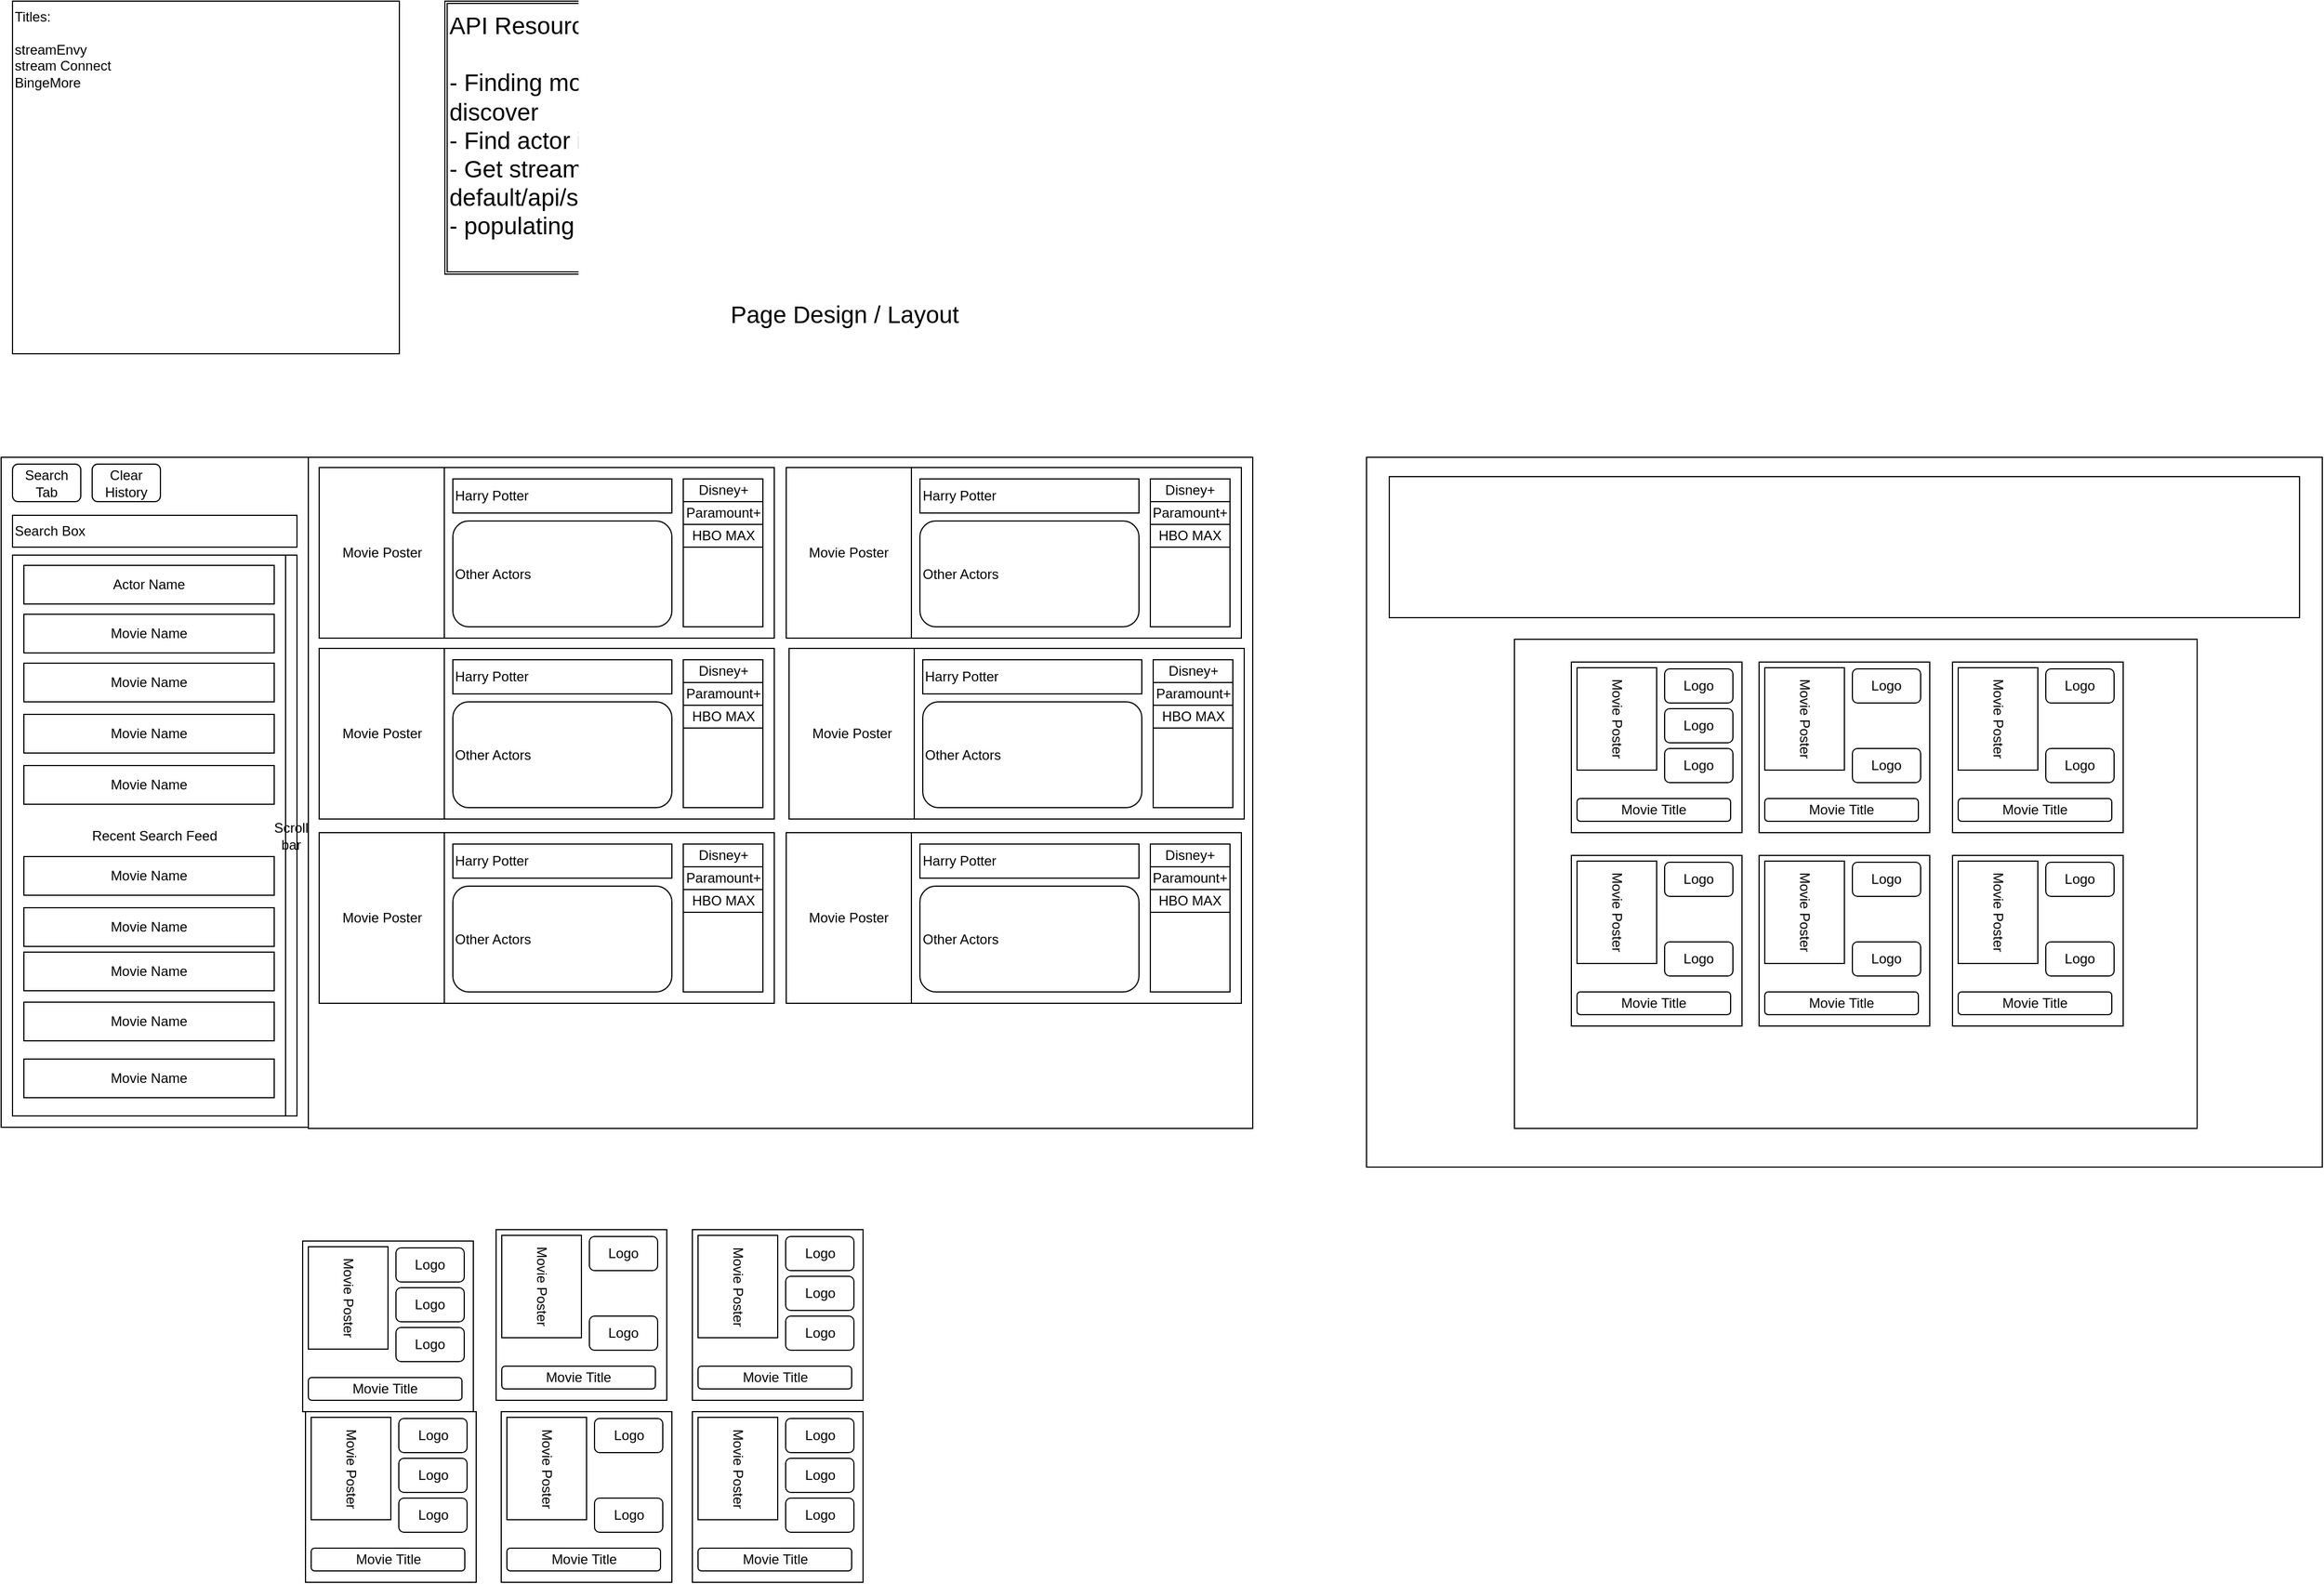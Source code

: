 <mxfile version="20.1.1" type="github" pages="3">
  <diagram id="Ak_6PLhMbCiVXatLOwjV" name="Page Layout">
    <mxGraphModel dx="1117" dy="2719" grid="1" gridSize="10" guides="1" tooltips="1" connect="1" arrows="1" fold="1" page="1" pageScale="1" pageWidth="850" pageHeight="1100" math="0" shadow="0">
      <root>
        <mxCell id="0" />
        <mxCell id="1" parent="0" />
        <mxCell id="VjZ6RCnpF5j11ZpRup7t-1" value="" style="rounded=0;whiteSpace=wrap;html=1;" parent="1" vertex="1">
          <mxGeometry x="290" y="81" width="830" height="590" as="geometry" />
        </mxCell>
        <mxCell id="VjZ6RCnpF5j11ZpRup7t-2" value="" style="rounded=0;whiteSpace=wrap;html=1;" parent="1" vertex="1">
          <mxGeometry x="20" y="81" width="270" height="589" as="geometry" />
        </mxCell>
        <mxCell id="VjZ6RCnpF5j11ZpRup7t-5" value="" style="whiteSpace=wrap;html=1;aspect=fixed;" parent="1" vertex="1">
          <mxGeometry x="285" y="770" width="150" height="150" as="geometry" />
        </mxCell>
        <mxCell id="VjZ6RCnpF5j11ZpRup7t-6" value="Movie Poster" style="rounded=0;whiteSpace=wrap;html=1;rotation=90;" parent="1" vertex="1">
          <mxGeometry x="280" y="785" width="90" height="70" as="geometry" />
        </mxCell>
        <mxCell id="VjZ6RCnpF5j11ZpRup7t-7" value="Logo" style="rounded=1;whiteSpace=wrap;html=1;" parent="1" vertex="1">
          <mxGeometry x="367" y="776" width="60" height="30" as="geometry" />
        </mxCell>
        <mxCell id="VjZ6RCnpF5j11ZpRup7t-8" value="Logo" style="rounded=1;whiteSpace=wrap;html=1;" parent="1" vertex="1">
          <mxGeometry x="367" y="811" width="60" height="30" as="geometry" />
        </mxCell>
        <mxCell id="VjZ6RCnpF5j11ZpRup7t-9" value="Logo" style="rounded=1;whiteSpace=wrap;html=1;" parent="1" vertex="1">
          <mxGeometry x="367" y="846" width="60" height="30" as="geometry" />
        </mxCell>
        <mxCell id="VjZ6RCnpF5j11ZpRup7t-10" value="Movie Title" style="rounded=1;whiteSpace=wrap;html=1;" parent="1" vertex="1">
          <mxGeometry x="290" y="890" width="135" height="20" as="geometry" />
        </mxCell>
        <mxCell id="VjZ6RCnpF5j11ZpRup7t-11" value="" style="whiteSpace=wrap;html=1;aspect=fixed;" parent="1" vertex="1">
          <mxGeometry x="455" y="760" width="150" height="150" as="geometry" />
        </mxCell>
        <mxCell id="VjZ6RCnpF5j11ZpRup7t-12" value="Movie Poster" style="rounded=0;whiteSpace=wrap;html=1;rotation=90;" parent="1" vertex="1">
          <mxGeometry x="450" y="775" width="90" height="70" as="geometry" />
        </mxCell>
        <mxCell id="VjZ6RCnpF5j11ZpRup7t-13" value="Movie Title" style="rounded=1;whiteSpace=wrap;html=1;" parent="1" vertex="1">
          <mxGeometry x="460" y="880" width="135" height="20" as="geometry" />
        </mxCell>
        <mxCell id="VjZ6RCnpF5j11ZpRup7t-14" value="Logo" style="rounded=1;whiteSpace=wrap;html=1;" parent="1" vertex="1">
          <mxGeometry x="537" y="836" width="60" height="30" as="geometry" />
        </mxCell>
        <mxCell id="VjZ6RCnpF5j11ZpRup7t-15" value="Logo" style="rounded=1;whiteSpace=wrap;html=1;" parent="1" vertex="1">
          <mxGeometry x="537" y="766" width="60" height="30" as="geometry" />
        </mxCell>
        <mxCell id="VjZ6RCnpF5j11ZpRup7t-26" value="" style="rounded=0;whiteSpace=wrap;html=1;" parent="1" vertex="1">
          <mxGeometry x="1220" y="81" width="840" height="624" as="geometry" />
        </mxCell>
        <mxCell id="VjZ6RCnpF5j11ZpRup7t-27" value="" style="rounded=0;whiteSpace=wrap;html=1;" parent="1" vertex="1">
          <mxGeometry x="1240" y="98" width="800" height="124" as="geometry" />
        </mxCell>
        <mxCell id="VjZ6RCnpF5j11ZpRup7t-28" value="" style="rounded=0;whiteSpace=wrap;html=1;" parent="1" vertex="1">
          <mxGeometry x="1350" y="241" width="600" height="430" as="geometry" />
        </mxCell>
        <mxCell id="VjZ6RCnpF5j11ZpRup7t-29" value="" style="whiteSpace=wrap;html=1;aspect=fixed;" parent="1" vertex="1">
          <mxGeometry x="1400" y="261" width="150" height="150" as="geometry" />
        </mxCell>
        <mxCell id="VjZ6RCnpF5j11ZpRup7t-30" value="Movie Poster" style="rounded=0;whiteSpace=wrap;html=1;rotation=90;" parent="1" vertex="1">
          <mxGeometry x="1395" y="276" width="90" height="70" as="geometry" />
        </mxCell>
        <mxCell id="VjZ6RCnpF5j11ZpRup7t-31" value="Logo" style="rounded=1;whiteSpace=wrap;html=1;" parent="1" vertex="1">
          <mxGeometry x="1482" y="267" width="60" height="30" as="geometry" />
        </mxCell>
        <mxCell id="VjZ6RCnpF5j11ZpRup7t-32" value="Logo" style="rounded=1;whiteSpace=wrap;html=1;" parent="1" vertex="1">
          <mxGeometry x="1482" y="302" width="60" height="30" as="geometry" />
        </mxCell>
        <mxCell id="VjZ6RCnpF5j11ZpRup7t-33" value="Logo" style="rounded=1;whiteSpace=wrap;html=1;" parent="1" vertex="1">
          <mxGeometry x="1482" y="337" width="60" height="30" as="geometry" />
        </mxCell>
        <mxCell id="VjZ6RCnpF5j11ZpRup7t-34" value="Movie Title" style="rounded=1;whiteSpace=wrap;html=1;" parent="1" vertex="1">
          <mxGeometry x="1405" y="381" width="135" height="20" as="geometry" />
        </mxCell>
        <mxCell id="VjZ6RCnpF5j11ZpRup7t-35" value="" style="whiteSpace=wrap;html=1;aspect=fixed;" parent="1" vertex="1">
          <mxGeometry x="1565" y="261" width="150" height="150" as="geometry" />
        </mxCell>
        <mxCell id="VjZ6RCnpF5j11ZpRup7t-36" value="Movie Poster" style="rounded=0;whiteSpace=wrap;html=1;rotation=90;" parent="1" vertex="1">
          <mxGeometry x="1560" y="276" width="90" height="70" as="geometry" />
        </mxCell>
        <mxCell id="VjZ6RCnpF5j11ZpRup7t-37" value="Movie Title" style="rounded=1;whiteSpace=wrap;html=1;" parent="1" vertex="1">
          <mxGeometry x="1570" y="381" width="135" height="20" as="geometry" />
        </mxCell>
        <mxCell id="VjZ6RCnpF5j11ZpRup7t-38" value="Logo" style="rounded=1;whiteSpace=wrap;html=1;" parent="1" vertex="1">
          <mxGeometry x="1647" y="337" width="60" height="30" as="geometry" />
        </mxCell>
        <mxCell id="VjZ6RCnpF5j11ZpRup7t-39" value="Logo" style="rounded=1;whiteSpace=wrap;html=1;" parent="1" vertex="1">
          <mxGeometry x="1647" y="267" width="60" height="30" as="geometry" />
        </mxCell>
        <mxCell id="VjZ6RCnpF5j11ZpRup7t-40" value="" style="whiteSpace=wrap;html=1;aspect=fixed;" parent="1" vertex="1">
          <mxGeometry x="1400" y="431" width="150" height="150" as="geometry" />
        </mxCell>
        <mxCell id="VjZ6RCnpF5j11ZpRup7t-41" value="Movie Poster" style="rounded=0;whiteSpace=wrap;html=1;rotation=90;" parent="1" vertex="1">
          <mxGeometry x="1395" y="446" width="90" height="70" as="geometry" />
        </mxCell>
        <mxCell id="VjZ6RCnpF5j11ZpRup7t-42" value="Movie Title" style="rounded=1;whiteSpace=wrap;html=1;" parent="1" vertex="1">
          <mxGeometry x="1405" y="551" width="135" height="20" as="geometry" />
        </mxCell>
        <mxCell id="VjZ6RCnpF5j11ZpRup7t-43" value="Logo" style="rounded=1;whiteSpace=wrap;html=1;" parent="1" vertex="1">
          <mxGeometry x="1482" y="507" width="60" height="30" as="geometry" />
        </mxCell>
        <mxCell id="VjZ6RCnpF5j11ZpRup7t-44" value="Logo" style="rounded=1;whiteSpace=wrap;html=1;" parent="1" vertex="1">
          <mxGeometry x="1482" y="437" width="60" height="30" as="geometry" />
        </mxCell>
        <mxCell id="VjZ6RCnpF5j11ZpRup7t-45" value="" style="whiteSpace=wrap;html=1;aspect=fixed;" parent="1" vertex="1">
          <mxGeometry x="1565" y="431" width="150" height="150" as="geometry" />
        </mxCell>
        <mxCell id="VjZ6RCnpF5j11ZpRup7t-46" value="Movie Poster" style="rounded=0;whiteSpace=wrap;html=1;rotation=90;" parent="1" vertex="1">
          <mxGeometry x="1560" y="446" width="90" height="70" as="geometry" />
        </mxCell>
        <mxCell id="VjZ6RCnpF5j11ZpRup7t-47" value="Movie Title" style="rounded=1;whiteSpace=wrap;html=1;" parent="1" vertex="1">
          <mxGeometry x="1570" y="551" width="135" height="20" as="geometry" />
        </mxCell>
        <mxCell id="VjZ6RCnpF5j11ZpRup7t-48" value="Logo" style="rounded=1;whiteSpace=wrap;html=1;" parent="1" vertex="1">
          <mxGeometry x="1647" y="507" width="60" height="30" as="geometry" />
        </mxCell>
        <mxCell id="VjZ6RCnpF5j11ZpRup7t-49" value="Logo" style="rounded=1;whiteSpace=wrap;html=1;" parent="1" vertex="1">
          <mxGeometry x="1647" y="437" width="60" height="30" as="geometry" />
        </mxCell>
        <mxCell id="VjZ6RCnpF5j11ZpRup7t-50" value="" style="whiteSpace=wrap;html=1;aspect=fixed;" parent="1" vertex="1">
          <mxGeometry x="1735" y="261" width="150" height="150" as="geometry" />
        </mxCell>
        <mxCell id="VjZ6RCnpF5j11ZpRup7t-51" value="Movie Poster" style="rounded=0;whiteSpace=wrap;html=1;rotation=90;" parent="1" vertex="1">
          <mxGeometry x="1730" y="276" width="90" height="70" as="geometry" />
        </mxCell>
        <mxCell id="VjZ6RCnpF5j11ZpRup7t-52" value="Movie Title" style="rounded=1;whiteSpace=wrap;html=1;" parent="1" vertex="1">
          <mxGeometry x="1740" y="381" width="135" height="20" as="geometry" />
        </mxCell>
        <mxCell id="VjZ6RCnpF5j11ZpRup7t-53" value="Logo" style="rounded=1;whiteSpace=wrap;html=1;" parent="1" vertex="1">
          <mxGeometry x="1817" y="337" width="60" height="30" as="geometry" />
        </mxCell>
        <mxCell id="VjZ6RCnpF5j11ZpRup7t-54" value="Logo" style="rounded=1;whiteSpace=wrap;html=1;" parent="1" vertex="1">
          <mxGeometry x="1817" y="267" width="60" height="30" as="geometry" />
        </mxCell>
        <mxCell id="VjZ6RCnpF5j11ZpRup7t-55" value="" style="whiteSpace=wrap;html=1;aspect=fixed;" parent="1" vertex="1">
          <mxGeometry x="1735" y="431" width="150" height="150" as="geometry" />
        </mxCell>
        <mxCell id="VjZ6RCnpF5j11ZpRup7t-56" value="Movie Poster" style="rounded=0;whiteSpace=wrap;html=1;rotation=90;" parent="1" vertex="1">
          <mxGeometry x="1730" y="446" width="90" height="70" as="geometry" />
        </mxCell>
        <mxCell id="VjZ6RCnpF5j11ZpRup7t-57" value="Movie Title" style="rounded=1;whiteSpace=wrap;html=1;" parent="1" vertex="1">
          <mxGeometry x="1740" y="551" width="135" height="20" as="geometry" />
        </mxCell>
        <mxCell id="VjZ6RCnpF5j11ZpRup7t-58" value="Logo" style="rounded=1;whiteSpace=wrap;html=1;" parent="1" vertex="1">
          <mxGeometry x="1817" y="507" width="60" height="30" as="geometry" />
        </mxCell>
        <mxCell id="VjZ6RCnpF5j11ZpRup7t-59" value="Logo" style="rounded=1;whiteSpace=wrap;html=1;" parent="1" vertex="1">
          <mxGeometry x="1817" y="437" width="60" height="30" as="geometry" />
        </mxCell>
        <mxCell id="VjZ6RCnpF5j11ZpRup7t-84" value="" style="whiteSpace=wrap;html=1;aspect=fixed;" parent="1" vertex="1">
          <mxGeometry x="627.5" y="760" width="150" height="150" as="geometry" />
        </mxCell>
        <mxCell id="VjZ6RCnpF5j11ZpRup7t-85" value="Movie Poster" style="rounded=0;whiteSpace=wrap;html=1;rotation=90;" parent="1" vertex="1">
          <mxGeometry x="622.5" y="775" width="90" height="70" as="geometry" />
        </mxCell>
        <mxCell id="VjZ6RCnpF5j11ZpRup7t-86" value="Logo" style="rounded=1;whiteSpace=wrap;html=1;" parent="1" vertex="1">
          <mxGeometry x="709.5" y="766" width="60" height="30" as="geometry" />
        </mxCell>
        <mxCell id="VjZ6RCnpF5j11ZpRup7t-87" value="Logo" style="rounded=1;whiteSpace=wrap;html=1;" parent="1" vertex="1">
          <mxGeometry x="709.5" y="801" width="60" height="30" as="geometry" />
        </mxCell>
        <mxCell id="VjZ6RCnpF5j11ZpRup7t-88" value="Logo" style="rounded=1;whiteSpace=wrap;html=1;" parent="1" vertex="1">
          <mxGeometry x="709.5" y="836" width="60" height="30" as="geometry" />
        </mxCell>
        <mxCell id="VjZ6RCnpF5j11ZpRup7t-89" value="Movie Title" style="rounded=1;whiteSpace=wrap;html=1;" parent="1" vertex="1">
          <mxGeometry x="632.5" y="880" width="135" height="20" as="geometry" />
        </mxCell>
        <mxCell id="VjZ6RCnpF5j11ZpRup7t-90" value="" style="whiteSpace=wrap;html=1;aspect=fixed;" parent="1" vertex="1">
          <mxGeometry x="287.5" y="920" width="150" height="150" as="geometry" />
        </mxCell>
        <mxCell id="VjZ6RCnpF5j11ZpRup7t-91" value="Movie Poster" style="rounded=0;whiteSpace=wrap;html=1;rotation=90;" parent="1" vertex="1">
          <mxGeometry x="282.5" y="935" width="90" height="70" as="geometry" />
        </mxCell>
        <mxCell id="VjZ6RCnpF5j11ZpRup7t-92" value="Logo" style="rounded=1;whiteSpace=wrap;html=1;" parent="1" vertex="1">
          <mxGeometry x="369.5" y="926" width="60" height="30" as="geometry" />
        </mxCell>
        <mxCell id="VjZ6RCnpF5j11ZpRup7t-93" value="Logo" style="rounded=1;whiteSpace=wrap;html=1;" parent="1" vertex="1">
          <mxGeometry x="369.5" y="961" width="60" height="30" as="geometry" />
        </mxCell>
        <mxCell id="VjZ6RCnpF5j11ZpRup7t-94" value="Logo" style="rounded=1;whiteSpace=wrap;html=1;" parent="1" vertex="1">
          <mxGeometry x="369.5" y="996" width="60" height="30" as="geometry" />
        </mxCell>
        <mxCell id="VjZ6RCnpF5j11ZpRup7t-95" value="Movie Title" style="rounded=1;whiteSpace=wrap;html=1;" parent="1" vertex="1">
          <mxGeometry x="292.5" y="1040" width="135" height="20" as="geometry" />
        </mxCell>
        <mxCell id="VjZ6RCnpF5j11ZpRup7t-96" value="" style="whiteSpace=wrap;html=1;aspect=fixed;" parent="1" vertex="1">
          <mxGeometry x="459.5" y="920" width="150" height="150" as="geometry" />
        </mxCell>
        <mxCell id="VjZ6RCnpF5j11ZpRup7t-97" value="Movie Poster" style="rounded=0;whiteSpace=wrap;html=1;rotation=90;" parent="1" vertex="1">
          <mxGeometry x="454.5" y="935" width="90" height="70" as="geometry" />
        </mxCell>
        <mxCell id="VjZ6RCnpF5j11ZpRup7t-98" value="Movie Title" style="rounded=1;whiteSpace=wrap;html=1;" parent="1" vertex="1">
          <mxGeometry x="464.5" y="1040" width="135" height="20" as="geometry" />
        </mxCell>
        <mxCell id="VjZ6RCnpF5j11ZpRup7t-99" value="Logo" style="rounded=1;whiteSpace=wrap;html=1;" parent="1" vertex="1">
          <mxGeometry x="541.5" y="996" width="60" height="30" as="geometry" />
        </mxCell>
        <mxCell id="VjZ6RCnpF5j11ZpRup7t-100" value="Logo" style="rounded=1;whiteSpace=wrap;html=1;" parent="1" vertex="1">
          <mxGeometry x="541.5" y="926" width="60" height="30" as="geometry" />
        </mxCell>
        <mxCell id="VjZ6RCnpF5j11ZpRup7t-101" value="" style="whiteSpace=wrap;html=1;aspect=fixed;" parent="1" vertex="1">
          <mxGeometry x="627.5" y="920" width="150" height="150" as="geometry" />
        </mxCell>
        <mxCell id="VjZ6RCnpF5j11ZpRup7t-102" value="Movie Poster" style="rounded=0;whiteSpace=wrap;html=1;rotation=90;" parent="1" vertex="1">
          <mxGeometry x="622.5" y="935" width="90" height="70" as="geometry" />
        </mxCell>
        <mxCell id="VjZ6RCnpF5j11ZpRup7t-103" value="Logo" style="rounded=1;whiteSpace=wrap;html=1;" parent="1" vertex="1">
          <mxGeometry x="709.5" y="926" width="60" height="30" as="geometry" />
        </mxCell>
        <mxCell id="VjZ6RCnpF5j11ZpRup7t-104" value="Logo" style="rounded=1;whiteSpace=wrap;html=1;" parent="1" vertex="1">
          <mxGeometry x="709.5" y="961" width="60" height="30" as="geometry" />
        </mxCell>
        <mxCell id="VjZ6RCnpF5j11ZpRup7t-105" value="Logo" style="rounded=1;whiteSpace=wrap;html=1;" parent="1" vertex="1">
          <mxGeometry x="709.5" y="996" width="60" height="30" as="geometry" />
        </mxCell>
        <mxCell id="VjZ6RCnpF5j11ZpRup7t-106" value="Movie Title" style="rounded=1;whiteSpace=wrap;html=1;" parent="1" vertex="1">
          <mxGeometry x="632.5" y="1040" width="135" height="20" as="geometry" />
        </mxCell>
        <mxCell id="HzVnUczQ9QOxi_G6JP10-1" value="Search Tab" style="rounded=1;whiteSpace=wrap;html=1;" parent="1" vertex="1">
          <mxGeometry x="30" y="87" width="60" height="33" as="geometry" />
        </mxCell>
        <mxCell id="HzVnUczQ9QOxi_G6JP10-2" value="Clear History" style="rounded=1;whiteSpace=wrap;html=1;" parent="1" vertex="1">
          <mxGeometry x="100" y="87" width="60" height="33" as="geometry" />
        </mxCell>
        <mxCell id="6lMFUfr0LPkwI6VHOKyJ-1" value="Titles:&lt;br&gt;&lt;br&gt;streamEnvy&lt;br&gt;stream Connect&lt;br&gt;BingeMore" style="rounded=0;whiteSpace=wrap;html=1;labelBackgroundColor=none;align=left;verticalAlign=top;" parent="1" vertex="1">
          <mxGeometry x="30" y="-320" width="340" height="310" as="geometry" />
        </mxCell>
        <mxCell id="VujciQvoE6EGb4st5xI6-1" value="Page Design / Layout" style="text;html=1;strokeColor=none;fillColor=none;align=center;verticalAlign=middle;whiteSpace=wrap;rounded=0;fontSize=21;" parent="1" vertex="1">
          <mxGeometry x="483" y="-60" width="557" height="30" as="geometry" />
        </mxCell>
        <mxCell id="V3HzbL6FAXm-Zsz1vQao-1" value="Search Box " style="rounded=0;whiteSpace=wrap;html=1;align=left;" parent="1" vertex="1">
          <mxGeometry x="30" y="132" width="250" height="28" as="geometry" />
        </mxCell>
        <mxCell id="8iNyCHoYD0xoGfualwMd-1" value="&lt;div&gt;Recent Search Feed&lt;/div&gt;" style="rounded=0;whiteSpace=wrap;html=1;" parent="1" vertex="1">
          <mxGeometry x="30" y="167" width="250" height="493" as="geometry" />
        </mxCell>
        <mxCell id="8iNyCHoYD0xoGfualwMd-2" value="Actor Name" style="rounded=0;whiteSpace=wrap;html=1;" parent="1" vertex="1">
          <mxGeometry x="40" y="176" width="220" height="34" as="geometry" />
        </mxCell>
        <mxCell id="8iNyCHoYD0xoGfualwMd-3" value="Movie Name" style="rounded=0;whiteSpace=wrap;html=1;" parent="1" vertex="1">
          <mxGeometry x="40" y="262" width="220" height="34" as="geometry" />
        </mxCell>
        <mxCell id="8iNyCHoYD0xoGfualwMd-4" value="Movie Name" style="rounded=0;whiteSpace=wrap;html=1;" parent="1" vertex="1">
          <mxGeometry x="40" y="219" width="220" height="34" as="geometry" />
        </mxCell>
        <mxCell id="8iNyCHoYD0xoGfualwMd-5" value="Scroll bar" style="rounded=0;whiteSpace=wrap;html=1;" parent="1" vertex="1">
          <mxGeometry x="270" y="167" width="10" height="493" as="geometry" />
        </mxCell>
        <mxCell id="TNf8lCwS_tLqii9rmylj-1" value="Movie Name" style="rounded=0;whiteSpace=wrap;html=1;" parent="1" vertex="1">
          <mxGeometry x="40" y="307" width="220" height="34" as="geometry" />
        </mxCell>
        <mxCell id="TNf8lCwS_tLqii9rmylj-2" value="Movie Name" style="rounded=0;whiteSpace=wrap;html=1;" parent="1" vertex="1">
          <mxGeometry x="40" y="352" width="220" height="34" as="geometry" />
        </mxCell>
        <mxCell id="TNf8lCwS_tLqii9rmylj-3" value="Movie Name" style="rounded=0;whiteSpace=wrap;html=1;" parent="1" vertex="1">
          <mxGeometry x="40" y="432" width="220" height="34" as="geometry" />
        </mxCell>
        <mxCell id="TNf8lCwS_tLqii9rmylj-4" value="Movie Name" style="rounded=0;whiteSpace=wrap;html=1;" parent="1" vertex="1">
          <mxGeometry x="40" y="477" width="220" height="34" as="geometry" />
        </mxCell>
        <mxCell id="TNf8lCwS_tLqii9rmylj-5" value="Movie Name" style="rounded=0;whiteSpace=wrap;html=1;" parent="1" vertex="1">
          <mxGeometry x="40" y="516" width="220" height="34" as="geometry" />
        </mxCell>
        <mxCell id="TNf8lCwS_tLqii9rmylj-6" value="Movie Name" style="rounded=0;whiteSpace=wrap;html=1;" parent="1" vertex="1">
          <mxGeometry x="40" y="560" width="220" height="34" as="geometry" />
        </mxCell>
        <mxCell id="TNf8lCwS_tLqii9rmylj-7" value="Movie Name" style="rounded=0;whiteSpace=wrap;html=1;" parent="1" vertex="1">
          <mxGeometry x="40" y="610" width="220" height="34" as="geometry" />
        </mxCell>
        <mxCell id="XlFxyv6mYBoePNlGhWkb-1" value="API Resources:&lt;br&gt;&lt;br&gt;- Finding movies of actor:&amp;nbsp;https://developers.themoviedb.org/3/discover/movie-discover&lt;br&gt;- Find actor id:&amp;nbsp;https://developers.themoviedb.org/3/search/search-people&lt;br&gt;- Get streaming services:&amp;nbsp;https://rapidapi.com/movie-of-the-night-movie-of-the-night-default/api/streaming-availability/&lt;br&gt;- populating images:&amp;nbsp;https://developers.themoviedb.org/3/getting-started/images" style="shape=ext;double=1;rounded=0;whiteSpace=wrap;html=1;fontSize=21;align=left;verticalAlign=top;" parent="1" vertex="1">
          <mxGeometry x="410" y="-320" width="800" height="240" as="geometry" />
        </mxCell>
        <mxCell id="zsn-54UBWvYy0K9lK4Aq-1" value="" style="rounded=0;whiteSpace=wrap;html=1;" vertex="1" parent="1">
          <mxGeometry x="299.5" y="90" width="400" height="150" as="geometry" />
        </mxCell>
        <mxCell id="zsn-54UBWvYy0K9lK4Aq-2" value="Movie Poster" style="rounded=0;whiteSpace=wrap;html=1;" vertex="1" parent="1">
          <mxGeometry x="299.5" y="90" width="110" height="150" as="geometry" />
        </mxCell>
        <mxCell id="zsn-54UBWvYy0K9lK4Aq-3" value="Other Actors" style="rounded=1;whiteSpace=wrap;html=1;align=left;" vertex="1" parent="1">
          <mxGeometry x="417" y="137" width="192.5" height="93" as="geometry" />
        </mxCell>
        <mxCell id="zsn-54UBWvYy0K9lK4Aq-4" value="Harry Potter" style="rounded=0;whiteSpace=wrap;html=1;align=left;" vertex="1" parent="1">
          <mxGeometry x="417" y="100" width="192.5" height="30" as="geometry" />
        </mxCell>
        <mxCell id="zsn-54UBWvYy0K9lK4Aq-5" value="" style="rounded=0;whiteSpace=wrap;html=1;align=center;verticalAlign=top;" vertex="1" parent="1">
          <mxGeometry x="619.5" y="100" width="70" height="130" as="geometry" />
        </mxCell>
        <mxCell id="zsn-54UBWvYy0K9lK4Aq-6" value="Disney+" style="rounded=0;whiteSpace=wrap;html=1;" vertex="1" parent="1">
          <mxGeometry x="619.5" y="100" width="70" height="20" as="geometry" />
        </mxCell>
        <mxCell id="zsn-54UBWvYy0K9lK4Aq-7" value="Paramount+" style="rounded=0;whiteSpace=wrap;html=1;" vertex="1" parent="1">
          <mxGeometry x="619.5" y="120" width="70" height="20" as="geometry" />
        </mxCell>
        <mxCell id="zsn-54UBWvYy0K9lK4Aq-8" value="HBO MAX" style="rounded=0;whiteSpace=wrap;html=1;" vertex="1" parent="1">
          <mxGeometry x="619.5" y="140" width="70" height="20" as="geometry" />
        </mxCell>
        <mxCell id="zsn-54UBWvYy0K9lK4Aq-9" value="" style="rounded=0;whiteSpace=wrap;html=1;" vertex="1" parent="1">
          <mxGeometry x="710" y="90" width="400" height="150" as="geometry" />
        </mxCell>
        <mxCell id="zsn-54UBWvYy0K9lK4Aq-10" value="Movie Poster" style="rounded=0;whiteSpace=wrap;html=1;" vertex="1" parent="1">
          <mxGeometry x="710" y="90" width="110" height="150" as="geometry" />
        </mxCell>
        <mxCell id="zsn-54UBWvYy0K9lK4Aq-11" value="Other Actors" style="rounded=1;whiteSpace=wrap;html=1;align=left;" vertex="1" parent="1">
          <mxGeometry x="827.5" y="137" width="192.5" height="93" as="geometry" />
        </mxCell>
        <mxCell id="zsn-54UBWvYy0K9lK4Aq-12" value="Harry Potter" style="rounded=0;whiteSpace=wrap;html=1;align=left;" vertex="1" parent="1">
          <mxGeometry x="827.5" y="100" width="192.5" height="30" as="geometry" />
        </mxCell>
        <mxCell id="zsn-54UBWvYy0K9lK4Aq-13" value="" style="rounded=0;whiteSpace=wrap;html=1;align=center;verticalAlign=top;" vertex="1" parent="1">
          <mxGeometry x="1030" y="100" width="70" height="130" as="geometry" />
        </mxCell>
        <mxCell id="zsn-54UBWvYy0K9lK4Aq-14" value="Disney+" style="rounded=0;whiteSpace=wrap;html=1;" vertex="1" parent="1">
          <mxGeometry x="1030" y="100" width="70" height="20" as="geometry" />
        </mxCell>
        <mxCell id="zsn-54UBWvYy0K9lK4Aq-15" value="Paramount+" style="rounded=0;whiteSpace=wrap;html=1;" vertex="1" parent="1">
          <mxGeometry x="1030" y="120" width="70" height="20" as="geometry" />
        </mxCell>
        <mxCell id="zsn-54UBWvYy0K9lK4Aq-16" value="HBO MAX" style="rounded=0;whiteSpace=wrap;html=1;" vertex="1" parent="1">
          <mxGeometry x="1030" y="140" width="70" height="20" as="geometry" />
        </mxCell>
        <mxCell id="zsn-54UBWvYy0K9lK4Aq-17" value="" style="rounded=0;whiteSpace=wrap;html=1;" vertex="1" parent="1">
          <mxGeometry x="299.5" y="249" width="400" height="150" as="geometry" />
        </mxCell>
        <mxCell id="zsn-54UBWvYy0K9lK4Aq-18" value="Movie Poster" style="rounded=0;whiteSpace=wrap;html=1;" vertex="1" parent="1">
          <mxGeometry x="299.5" y="249" width="110" height="150" as="geometry" />
        </mxCell>
        <mxCell id="zsn-54UBWvYy0K9lK4Aq-19" value="Other Actors" style="rounded=1;whiteSpace=wrap;html=1;align=left;" vertex="1" parent="1">
          <mxGeometry x="417" y="296" width="192.5" height="93" as="geometry" />
        </mxCell>
        <mxCell id="zsn-54UBWvYy0K9lK4Aq-20" value="Harry Potter" style="rounded=0;whiteSpace=wrap;html=1;align=left;" vertex="1" parent="1">
          <mxGeometry x="417" y="259" width="192.5" height="30" as="geometry" />
        </mxCell>
        <mxCell id="zsn-54UBWvYy0K9lK4Aq-21" value="" style="rounded=0;whiteSpace=wrap;html=1;align=center;verticalAlign=top;" vertex="1" parent="1">
          <mxGeometry x="619.5" y="259" width="70" height="130" as="geometry" />
        </mxCell>
        <mxCell id="zsn-54UBWvYy0K9lK4Aq-22" value="Disney+" style="rounded=0;whiteSpace=wrap;html=1;" vertex="1" parent="1">
          <mxGeometry x="619.5" y="259" width="70" height="20" as="geometry" />
        </mxCell>
        <mxCell id="zsn-54UBWvYy0K9lK4Aq-23" value="Paramount+" style="rounded=0;whiteSpace=wrap;html=1;" vertex="1" parent="1">
          <mxGeometry x="619.5" y="279" width="70" height="20" as="geometry" />
        </mxCell>
        <mxCell id="zsn-54UBWvYy0K9lK4Aq-24" value="HBO MAX" style="rounded=0;whiteSpace=wrap;html=1;" vertex="1" parent="1">
          <mxGeometry x="619.5" y="299" width="70" height="20" as="geometry" />
        </mxCell>
        <mxCell id="zsn-54UBWvYy0K9lK4Aq-25" value="" style="rounded=0;whiteSpace=wrap;html=1;" vertex="1" parent="1">
          <mxGeometry x="712.5" y="249" width="400" height="150" as="geometry" />
        </mxCell>
        <mxCell id="zsn-54UBWvYy0K9lK4Aq-26" value="Movie Poster" style="rounded=0;whiteSpace=wrap;html=1;" vertex="1" parent="1">
          <mxGeometry x="712.5" y="249" width="110" height="150" as="geometry" />
        </mxCell>
        <mxCell id="zsn-54UBWvYy0K9lK4Aq-27" value="Other Actors" style="rounded=1;whiteSpace=wrap;html=1;align=left;" vertex="1" parent="1">
          <mxGeometry x="830" y="296" width="192.5" height="93" as="geometry" />
        </mxCell>
        <mxCell id="zsn-54UBWvYy0K9lK4Aq-28" value="Harry Potter" style="rounded=0;whiteSpace=wrap;html=1;align=left;" vertex="1" parent="1">
          <mxGeometry x="830" y="259" width="192.5" height="30" as="geometry" />
        </mxCell>
        <mxCell id="zsn-54UBWvYy0K9lK4Aq-29" value="" style="rounded=0;whiteSpace=wrap;html=1;align=center;verticalAlign=top;" vertex="1" parent="1">
          <mxGeometry x="1032.5" y="259" width="70" height="130" as="geometry" />
        </mxCell>
        <mxCell id="zsn-54UBWvYy0K9lK4Aq-30" value="Disney+" style="rounded=0;whiteSpace=wrap;html=1;" vertex="1" parent="1">
          <mxGeometry x="1032.5" y="259" width="70" height="20" as="geometry" />
        </mxCell>
        <mxCell id="zsn-54UBWvYy0K9lK4Aq-31" value="Paramount+" style="rounded=0;whiteSpace=wrap;html=1;" vertex="1" parent="1">
          <mxGeometry x="1032.5" y="279" width="70" height="20" as="geometry" />
        </mxCell>
        <mxCell id="zsn-54UBWvYy0K9lK4Aq-32" value="HBO MAX" style="rounded=0;whiteSpace=wrap;html=1;" vertex="1" parent="1">
          <mxGeometry x="1032.5" y="299" width="70" height="20" as="geometry" />
        </mxCell>
        <mxCell id="zsn-54UBWvYy0K9lK4Aq-33" value="" style="rounded=0;whiteSpace=wrap;html=1;" vertex="1" parent="1">
          <mxGeometry x="299.5" y="411" width="400" height="150" as="geometry" />
        </mxCell>
        <mxCell id="zsn-54UBWvYy0K9lK4Aq-34" value="Movie Poster" style="rounded=0;whiteSpace=wrap;html=1;" vertex="1" parent="1">
          <mxGeometry x="299.5" y="411" width="110" height="150" as="geometry" />
        </mxCell>
        <mxCell id="zsn-54UBWvYy0K9lK4Aq-35" value="Other Actors" style="rounded=1;whiteSpace=wrap;html=1;align=left;" vertex="1" parent="1">
          <mxGeometry x="417" y="458" width="192.5" height="93" as="geometry" />
        </mxCell>
        <mxCell id="zsn-54UBWvYy0K9lK4Aq-36" value="Harry Potter" style="rounded=0;whiteSpace=wrap;html=1;align=left;" vertex="1" parent="1">
          <mxGeometry x="417" y="421" width="192.5" height="30" as="geometry" />
        </mxCell>
        <mxCell id="zsn-54UBWvYy0K9lK4Aq-37" value="" style="rounded=0;whiteSpace=wrap;html=1;align=center;verticalAlign=top;" vertex="1" parent="1">
          <mxGeometry x="619.5" y="421" width="70" height="130" as="geometry" />
        </mxCell>
        <mxCell id="zsn-54UBWvYy0K9lK4Aq-38" value="Disney+" style="rounded=0;whiteSpace=wrap;html=1;" vertex="1" parent="1">
          <mxGeometry x="619.5" y="421" width="70" height="20" as="geometry" />
        </mxCell>
        <mxCell id="zsn-54UBWvYy0K9lK4Aq-39" value="Paramount+" style="rounded=0;whiteSpace=wrap;html=1;" vertex="1" parent="1">
          <mxGeometry x="619.5" y="441" width="70" height="20" as="geometry" />
        </mxCell>
        <mxCell id="zsn-54UBWvYy0K9lK4Aq-40" value="HBO MAX" style="rounded=0;whiteSpace=wrap;html=1;" vertex="1" parent="1">
          <mxGeometry x="619.5" y="461" width="70" height="20" as="geometry" />
        </mxCell>
        <mxCell id="zsn-54UBWvYy0K9lK4Aq-41" value="" style="rounded=0;whiteSpace=wrap;html=1;" vertex="1" parent="1">
          <mxGeometry x="710" y="411" width="400" height="150" as="geometry" />
        </mxCell>
        <mxCell id="zsn-54UBWvYy0K9lK4Aq-42" value="Movie Poster" style="rounded=0;whiteSpace=wrap;html=1;" vertex="1" parent="1">
          <mxGeometry x="710" y="411" width="110" height="150" as="geometry" />
        </mxCell>
        <mxCell id="zsn-54UBWvYy0K9lK4Aq-43" value="Other Actors" style="rounded=1;whiteSpace=wrap;html=1;align=left;" vertex="1" parent="1">
          <mxGeometry x="827.5" y="458" width="192.5" height="93" as="geometry" />
        </mxCell>
        <mxCell id="zsn-54UBWvYy0K9lK4Aq-44" value="Harry Potter" style="rounded=0;whiteSpace=wrap;html=1;align=left;" vertex="1" parent="1">
          <mxGeometry x="827.5" y="421" width="192.5" height="30" as="geometry" />
        </mxCell>
        <mxCell id="zsn-54UBWvYy0K9lK4Aq-45" value="" style="rounded=0;whiteSpace=wrap;html=1;align=center;verticalAlign=top;" vertex="1" parent="1">
          <mxGeometry x="1030" y="421" width="70" height="130" as="geometry" />
        </mxCell>
        <mxCell id="zsn-54UBWvYy0K9lK4Aq-46" value="Disney+" style="rounded=0;whiteSpace=wrap;html=1;" vertex="1" parent="1">
          <mxGeometry x="1030" y="421" width="70" height="20" as="geometry" />
        </mxCell>
        <mxCell id="zsn-54UBWvYy0K9lK4Aq-47" value="Paramount+" style="rounded=0;whiteSpace=wrap;html=1;" vertex="1" parent="1">
          <mxGeometry x="1030" y="441" width="70" height="20" as="geometry" />
        </mxCell>
        <mxCell id="zsn-54UBWvYy0K9lK4Aq-48" value="HBO MAX" style="rounded=0;whiteSpace=wrap;html=1;" vertex="1" parent="1">
          <mxGeometry x="1030" y="461" width="70" height="20" as="geometry" />
        </mxCell>
      </root>
    </mxGraphModel>
  </diagram>
  <diagram id="16dwAzLYU4UgS7igFexs" name="Card Displays">
    <mxGraphModel dx="1632" dy="1133" grid="1" gridSize="10" guides="1" tooltips="1" connect="1" arrows="1" fold="1" page="1" pageScale="1" pageWidth="850" pageHeight="1100" math="0" shadow="0">
      <root>
        <mxCell id="0" />
        <mxCell id="1" parent="0" />
        <mxCell id="e_unM6hv__YjRPhUCG6u-1" value="" style="rounded=0;whiteSpace=wrap;html=1;" parent="1" vertex="1">
          <mxGeometry x="-200" y="170" width="400" height="150" as="geometry" />
        </mxCell>
        <mxCell id="e_unM6hv__YjRPhUCG6u-2" value="Movie Poster" style="rounded=0;whiteSpace=wrap;html=1;" parent="1" vertex="1">
          <mxGeometry x="-200" y="170" width="110" height="150" as="geometry" />
        </mxCell>
        <mxCell id="e_unM6hv__YjRPhUCG6u-3" value="Other Actors" style="rounded=1;whiteSpace=wrap;html=1;align=left;" parent="1" vertex="1">
          <mxGeometry x="-82.5" y="217" width="192.5" height="93" as="geometry" />
        </mxCell>
        <mxCell id="e_unM6hv__YjRPhUCG6u-4" value="Harry Potter" style="rounded=0;whiteSpace=wrap;html=1;align=left;" parent="1" vertex="1">
          <mxGeometry x="-82.5" y="180" width="192.5" height="30" as="geometry" />
        </mxCell>
        <mxCell id="e_unM6hv__YjRPhUCG6u-5" value="" style="rounded=0;whiteSpace=wrap;html=1;align=center;verticalAlign=top;" parent="1" vertex="1">
          <mxGeometry x="120" y="180" width="70" height="130" as="geometry" />
        </mxCell>
        <mxCell id="e_unM6hv__YjRPhUCG6u-6" value="Movie Thumb" style="rounded=0;whiteSpace=wrap;html=1;" parent="1" vertex="1">
          <mxGeometry x="-202.5" y="370" width="50" height="60" as="geometry" />
        </mxCell>
        <mxCell id="e_unM6hv__YjRPhUCG6u-7" value="Harry Potter" style="rounded=0;whiteSpace=wrap;html=1;align=left;" parent="1" vertex="1">
          <mxGeometry x="-132.5" y="370" width="272.5" height="30" as="geometry" />
        </mxCell>
        <mxCell id="e_unM6hv__YjRPhUCG6u-8" value="Disney Plus | Netflix" style="rounded=0;whiteSpace=wrap;html=1;align=left;" parent="1" vertex="1">
          <mxGeometry x="-132.5" y="400" width="272.5" height="30" as="geometry" />
        </mxCell>
        <mxCell id="e_unM6hv__YjRPhUCG6u-9" value="Movie Thumb" style="rounded=0;whiteSpace=wrap;html=1;" parent="1" vertex="1">
          <mxGeometry x="-200" y="500" width="50" height="60" as="geometry" />
        </mxCell>
        <mxCell id="e_unM6hv__YjRPhUCG6u-10" value="Harry Potter" style="rounded=0;whiteSpace=wrap;html=1;align=left;" parent="1" vertex="1">
          <mxGeometry x="-130" y="502" width="80" height="30" as="geometry" />
        </mxCell>
        <mxCell id="e_unM6hv__YjRPhUCG6u-11" value="Disney Plus | Netflix" style="rounded=0;whiteSpace=wrap;html=1;align=right;" parent="1" vertex="1">
          <mxGeometry x="-50" y="502" width="190" height="30" as="geometry" />
        </mxCell>
        <mxCell id="e_unM6hv__YjRPhUCG6u-12" value="Other Actors" style="rounded=1;whiteSpace=wrap;html=1;align=left;" parent="1" vertex="1">
          <mxGeometry x="-130" y="532" width="270" height="28" as="geometry" />
        </mxCell>
        <mxCell id="e_unM6hv__YjRPhUCG6u-13" value="Sample 1" style="text;html=1;strokeColor=none;fillColor=none;align=center;verticalAlign=middle;whiteSpace=wrap;rounded=0;fontSize=21;" parent="1" vertex="1">
          <mxGeometry x="-200" y="140" width="130" height="30" as="geometry" />
        </mxCell>
        <mxCell id="e_unM6hv__YjRPhUCG6u-14" value="Sample 2" style="text;html=1;strokeColor=none;fillColor=none;align=center;verticalAlign=middle;whiteSpace=wrap;rounded=0;fontSize=21;" parent="1" vertex="1">
          <mxGeometry x="-202.5" y="340" width="130" height="30" as="geometry" />
        </mxCell>
        <mxCell id="e_unM6hv__YjRPhUCG6u-15" value="Sample 3" style="text;html=1;strokeColor=none;fillColor=none;align=center;verticalAlign=middle;whiteSpace=wrap;rounded=0;fontSize=21;" parent="1" vertex="1">
          <mxGeometry x="-200" y="470" width="130" height="30" as="geometry" />
        </mxCell>
        <mxCell id="_NdngEPlZqnVifICcVsG-1" value="Hulu" style="rounded=0;whiteSpace=wrap;html=1;" parent="1" vertex="1">
          <mxGeometry x="630" y="142" width="120" height="60" as="geometry" />
        </mxCell>
        <mxCell id="_NdngEPlZqnVifICcVsG-2" value="Netflix&lt;span style=&quot;color: rgba(0, 0, 0, 0); font-family: monospace; font-size: 0px; text-align: start;&quot;&gt;%3CmxGraphModel%3E%3Croot%3E%3CmxCell%20id%3D%220%22%2F%3E%3CmxCell%20id%3D%221%22%20parent%3D%220%22%2F%3E%3CmxCell%20id%3D%222%22%20value%3D%22Hulu%22%20style%3D%22rounded%3D0%3BwhiteSpace%3Dwrap%3Bhtml%3D1%3B%22%20vertex%3D%221%22%20parent%3D%221%22%3E%3CmxGeometry%20x%3D%221090%22%20y%3D%22760%22%20width%3D%22120%22%20height%3D%2260%22%20as%3D%22geometry%22%2F%3E%3C%2FmxCell%3E%3C%2Froot%3E%3C%2FmxGraphModel%3E&lt;/span&gt;" style="rounded=0;whiteSpace=wrap;html=1;" parent="1" vertex="1">
          <mxGeometry x="775" y="142" width="120" height="60" as="geometry" />
        </mxCell>
        <mxCell id="_NdngEPlZqnVifICcVsG-3" value="Service" style="rounded=0;whiteSpace=wrap;html=1;" parent="1" vertex="1">
          <mxGeometry x="920" y="142" width="120" height="60" as="geometry" />
        </mxCell>
        <mxCell id="_NdngEPlZqnVifICcVsG-4" value="Movie Thumb" style="rounded=0;whiteSpace=wrap;html=1;" parent="1" vertex="1">
          <mxGeometry x="330" y="212" width="50" height="60" as="geometry" />
        </mxCell>
        <mxCell id="_NdngEPlZqnVifICcVsG-5" value="Harry Potter" style="rounded=0;whiteSpace=wrap;html=1;align=left;" parent="1" vertex="1">
          <mxGeometry x="380" y="212" width="240" height="30" as="geometry" />
        </mxCell>
        <mxCell id="_NdngEPlZqnVifICcVsG-6" value="Other Actors" style="rounded=1;whiteSpace=wrap;html=1;align=left;" parent="1" vertex="1">
          <mxGeometry x="380" y="244" width="240" height="28" as="geometry" />
        </mxCell>
        <mxCell id="_NdngEPlZqnVifICcVsG-7" value="" style="sketch=0;html=1;aspect=fixed;strokeColor=none;shadow=0;align=center;verticalAlign=top;fillColor=#2D9C5E;shape=mxgraph.gcp2.check" parent="1" vertex="1">
          <mxGeometry x="660" y="212" width="75" height="60" as="geometry" />
        </mxCell>
        <mxCell id="_NdngEPlZqnVifICcVsG-8" value="" style="sketch=0;html=1;aspect=fixed;strokeColor=none;shadow=0;align=center;verticalAlign=top;fillColor=#2D9C5E;shape=mxgraph.gcp2.check" parent="1" vertex="1">
          <mxGeometry x="945" y="212" width="75" height="60" as="geometry" />
        </mxCell>
        <mxCell id="_NdngEPlZqnVifICcVsG-9" value="" style="verticalLabelPosition=bottom;verticalAlign=top;html=1;shape=mxgraph.basic.no_symbol;labelBackgroundColor=#FF1F0F;" parent="1" vertex="1">
          <mxGeometry x="805" y="212" width="60" height="60" as="geometry" />
        </mxCell>
        <mxCell id="_NdngEPlZqnVifICcVsG-10" value="Movie Thumb" style="rounded=0;whiteSpace=wrap;html=1;" parent="1" vertex="1">
          <mxGeometry x="330" y="294" width="50" height="60" as="geometry" />
        </mxCell>
        <mxCell id="_NdngEPlZqnVifICcVsG-11" value="Harry Potter" style="rounded=0;whiteSpace=wrap;html=1;align=left;" parent="1" vertex="1">
          <mxGeometry x="380" y="294" width="240" height="30" as="geometry" />
        </mxCell>
        <mxCell id="_NdngEPlZqnVifICcVsG-12" value="Other Actors" style="rounded=1;whiteSpace=wrap;html=1;align=left;" parent="1" vertex="1">
          <mxGeometry x="380" y="326" width="240" height="28" as="geometry" />
        </mxCell>
        <mxCell id="_NdngEPlZqnVifICcVsG-13" value="" style="sketch=0;html=1;aspect=fixed;strokeColor=none;shadow=0;align=center;verticalAlign=top;fillColor=#2D9C5E;shape=mxgraph.gcp2.check" parent="1" vertex="1">
          <mxGeometry x="797.5" y="302" width="75" height="60" as="geometry" />
        </mxCell>
        <mxCell id="_NdngEPlZqnVifICcVsG-14" value="" style="verticalLabelPosition=bottom;verticalAlign=top;html=1;shape=mxgraph.basic.no_symbol;labelBackgroundColor=#FF1F0F;" parent="1" vertex="1">
          <mxGeometry x="667.5" y="302" width="60" height="60" as="geometry" />
        </mxCell>
        <mxCell id="_NdngEPlZqnVifICcVsG-15" value="" style="verticalLabelPosition=bottom;verticalAlign=top;html=1;shape=mxgraph.basic.no_symbol;labelBackgroundColor=#FF1F0F;" parent="1" vertex="1">
          <mxGeometry x="950" y="310" width="60" height="60" as="geometry" />
        </mxCell>
        <mxCell id="_NdngEPlZqnVifICcVsG-16" value="Sample 4" style="text;html=1;strokeColor=none;fillColor=none;align=center;verticalAlign=middle;whiteSpace=wrap;rounded=0;fontSize=21;" parent="1" vertex="1">
          <mxGeometry x="537.5" y="102" width="130" height="30" as="geometry" />
        </mxCell>
        <mxCell id="fSkITsUwCbPFhRJOIOhU-1" value="" style="whiteSpace=wrap;html=1;aspect=fixed;" parent="1" vertex="1">
          <mxGeometry x="315" y="442" width="150" height="150" as="geometry" />
        </mxCell>
        <mxCell id="fSkITsUwCbPFhRJOIOhU-2" value="Movie Poster" style="rounded=0;whiteSpace=wrap;html=1;rotation=90;" parent="1" vertex="1">
          <mxGeometry x="310" y="457" width="90" height="70" as="geometry" />
        </mxCell>
        <mxCell id="fSkITsUwCbPFhRJOIOhU-3" value="Logo" style="rounded=1;whiteSpace=wrap;html=1;" parent="1" vertex="1">
          <mxGeometry x="397" y="448" width="60" height="30" as="geometry" />
        </mxCell>
        <mxCell id="fSkITsUwCbPFhRJOIOhU-4" value="Logo" style="rounded=1;whiteSpace=wrap;html=1;" parent="1" vertex="1">
          <mxGeometry x="397" y="483" width="60" height="30" as="geometry" />
        </mxCell>
        <mxCell id="fSkITsUwCbPFhRJOIOhU-5" value="Logo" style="rounded=1;whiteSpace=wrap;html=1;" parent="1" vertex="1">
          <mxGeometry x="397" y="518" width="60" height="30" as="geometry" />
        </mxCell>
        <mxCell id="fSkITsUwCbPFhRJOIOhU-6" value="Movie Title" style="rounded=1;whiteSpace=wrap;html=1;" parent="1" vertex="1">
          <mxGeometry x="320" y="562" width="135" height="20" as="geometry" />
        </mxCell>
        <mxCell id="fSkITsUwCbPFhRJOIOhU-7" value="Sample 5" style="text;html=1;strokeColor=none;fillColor=none;align=center;verticalAlign=middle;whiteSpace=wrap;rounded=0;fontSize=21;" parent="1" vertex="1">
          <mxGeometry x="315" y="400" width="155" height="30" as="geometry" />
        </mxCell>
        <mxCell id="7SDC-xf7G6zgH1I8WXP3-1" value="Disney+" style="rounded=0;whiteSpace=wrap;html=1;" vertex="1" parent="1">
          <mxGeometry x="120" y="180" width="70" height="20" as="geometry" />
        </mxCell>
        <mxCell id="7SDC-xf7G6zgH1I8WXP3-2" value="Paramount+" style="rounded=0;whiteSpace=wrap;html=1;" vertex="1" parent="1">
          <mxGeometry x="120" y="200" width="70" height="20" as="geometry" />
        </mxCell>
        <mxCell id="7SDC-xf7G6zgH1I8WXP3-3" value="HBO MAX" style="rounded=0;whiteSpace=wrap;html=1;" vertex="1" parent="1">
          <mxGeometry x="120" y="220" width="70" height="20" as="geometry" />
        </mxCell>
      </root>
    </mxGraphModel>
  </diagram>
  <diagram id="n4ceWn8FQcr7qhaXnkZ7" name="User Journey">
    <mxGraphModel dx="1632" dy="1133" grid="1" gridSize="10" guides="1" tooltips="1" connect="1" arrows="1" fold="1" page="1" pageScale="1" pageWidth="850" pageHeight="1100" math="0" shadow="0">
      <root>
        <mxCell id="0" />
        <mxCell id="1" parent="0" />
        <mxCell id="ITFoYQE2wAbQyzZCcl7x-4" style="edgeStyle=orthogonalEdgeStyle;rounded=0;orthogonalLoop=1;jettySize=auto;html=1;exitX=1;exitY=0.5;exitDx=0;exitDy=0;entryX=0;entryY=0.511;entryDx=0;entryDy=0;entryPerimeter=0;fontSize=21;" parent="1" source="ITFoYQE2wAbQyzZCcl7x-1" target="ITFoYQE2wAbQyzZCcl7x-2" edge="1">
          <mxGeometry relative="1" as="geometry" />
        </mxCell>
        <mxCell id="ITFoYQE2wAbQyzZCcl7x-1" value="User enters a search" style="shape=ext;double=1;rounded=1;whiteSpace=wrap;html=1;fontSize=21;" parent="1" vertex="1">
          <mxGeometry x="-60" y="221" width="180" height="80" as="geometry" />
        </mxCell>
        <mxCell id="ITFoYQE2wAbQyzZCcl7x-7" value="No" style="edgeStyle=orthogonalEdgeStyle;rounded=0;orthogonalLoop=1;jettySize=auto;html=1;entryX=0.033;entryY=0.522;entryDx=0;entryDy=0;entryPerimeter=0;fontSize=21;" parent="1" source="ITFoYQE2wAbQyzZCcl7x-2" target="ITFoYQE2wAbQyzZCcl7x-6" edge="1">
          <mxGeometry relative="1" as="geometry" />
        </mxCell>
        <mxCell id="ITFoYQE2wAbQyzZCcl7x-12" value="Yes" style="edgeStyle=orthogonalEdgeStyle;rounded=0;orthogonalLoop=1;jettySize=auto;html=1;entryX=0.5;entryY=0;entryDx=0;entryDy=0;fontSize=21;" parent="1" source="ITFoYQE2wAbQyzZCcl7x-2" target="ITFoYQE2wAbQyzZCcl7x-5" edge="1">
          <mxGeometry relative="1" as="geometry" />
        </mxCell>
        <mxCell id="ITFoYQE2wAbQyzZCcl7x-2" value="Is Actor?" style="html=1;whiteSpace=wrap;aspect=fixed;shape=isoRectangle;fontSize=21;" parent="1" vertex="1">
          <mxGeometry x="275" y="215" width="150" height="90" as="geometry" />
        </mxCell>
        <mxCell id="ITFoYQE2wAbQyzZCcl7x-14" style="edgeStyle=orthogonalEdgeStyle;rounded=0;orthogonalLoop=1;jettySize=auto;html=1;exitX=0.5;exitY=1;exitDx=0;exitDy=0;entryX=0.5;entryY=0;entryDx=0;entryDy=0;fontSize=21;" parent="1" source="ITFoYQE2wAbQyzZCcl7x-5" target="ITFoYQE2wAbQyzZCcl7x-13" edge="1">
          <mxGeometry relative="1" as="geometry" />
        </mxCell>
        <mxCell id="ITFoYQE2wAbQyzZCcl7x-5" value="Pull movies of actor" style="shape=ext;double=1;rounded=0;whiteSpace=wrap;html=1;fontSize=21;" parent="1" vertex="1">
          <mxGeometry x="290" y="410" width="120" height="80" as="geometry" />
        </mxCell>
        <mxCell id="ITFoYQE2wAbQyzZCcl7x-10" value="No" style="edgeStyle=orthogonalEdgeStyle;rounded=0;orthogonalLoop=1;jettySize=auto;html=1;entryX=0;entryY=0.5;entryDx=0;entryDy=0;fontSize=21;" parent="1" source="ITFoYQE2wAbQyzZCcl7x-6" target="ITFoYQE2wAbQyzZCcl7x-9" edge="1">
          <mxGeometry relative="1" as="geometry" />
        </mxCell>
        <mxCell id="ITFoYQE2wAbQyzZCcl7x-11" value="Yes" style="edgeStyle=orthogonalEdgeStyle;rounded=0;orthogonalLoop=1;jettySize=auto;html=1;entryX=0.5;entryY=0;entryDx=0;entryDy=0;fontSize=21;" parent="1" source="ITFoYQE2wAbQyzZCcl7x-6" target="ITFoYQE2wAbQyzZCcl7x-8" edge="1">
          <mxGeometry relative="1" as="geometry" />
        </mxCell>
        <mxCell id="ITFoYQE2wAbQyzZCcl7x-6" value="Is Movie?" style="html=1;whiteSpace=wrap;aspect=fixed;shape=isoRectangle;fontSize=21;" parent="1" vertex="1">
          <mxGeometry x="550" y="215" width="150" height="90" as="geometry" />
        </mxCell>
        <mxCell id="ITFoYQE2wAbQyzZCcl7x-8" value="Display movie" style="shape=ext;double=1;rounded=0;whiteSpace=wrap;html=1;fontSize=21;" parent="1" vertex="1">
          <mxGeometry x="565" y="410" width="120" height="80" as="geometry" />
        </mxCell>
        <mxCell id="ITFoYQE2wAbQyzZCcl7x-16" style="edgeStyle=orthogonalEdgeStyle;rounded=0;orthogonalLoop=1;jettySize=auto;html=1;exitX=0.5;exitY=0;exitDx=0;exitDy=0;entryX=0.5;entryY=0;entryDx=0;entryDy=0;fontSize=21;" parent="1" source="ITFoYQE2wAbQyzZCcl7x-9" target="ITFoYQE2wAbQyzZCcl7x-1" edge="1">
          <mxGeometry relative="1" as="geometry">
            <Array as="points">
              <mxPoint x="880" y="120" />
              <mxPoint x="30" y="120" />
            </Array>
          </mxGeometry>
        </mxCell>
        <mxCell id="ITFoYQE2wAbQyzZCcl7x-9" value="Display Alert" style="shape=ext;double=1;rounded=0;whiteSpace=wrap;html=1;fontSize=21;" parent="1" vertex="1">
          <mxGeometry x="820" y="220" width="120" height="80" as="geometry" />
        </mxCell>
        <mxCell id="ITFoYQE2wAbQyzZCcl7x-13" value="Display Movies" style="shape=ext;double=1;rounded=0;whiteSpace=wrap;html=1;fontSize=21;" parent="1" vertex="1">
          <mxGeometry x="290" y="550" width="120" height="80" as="geometry" />
        </mxCell>
      </root>
    </mxGraphModel>
  </diagram>
</mxfile>
